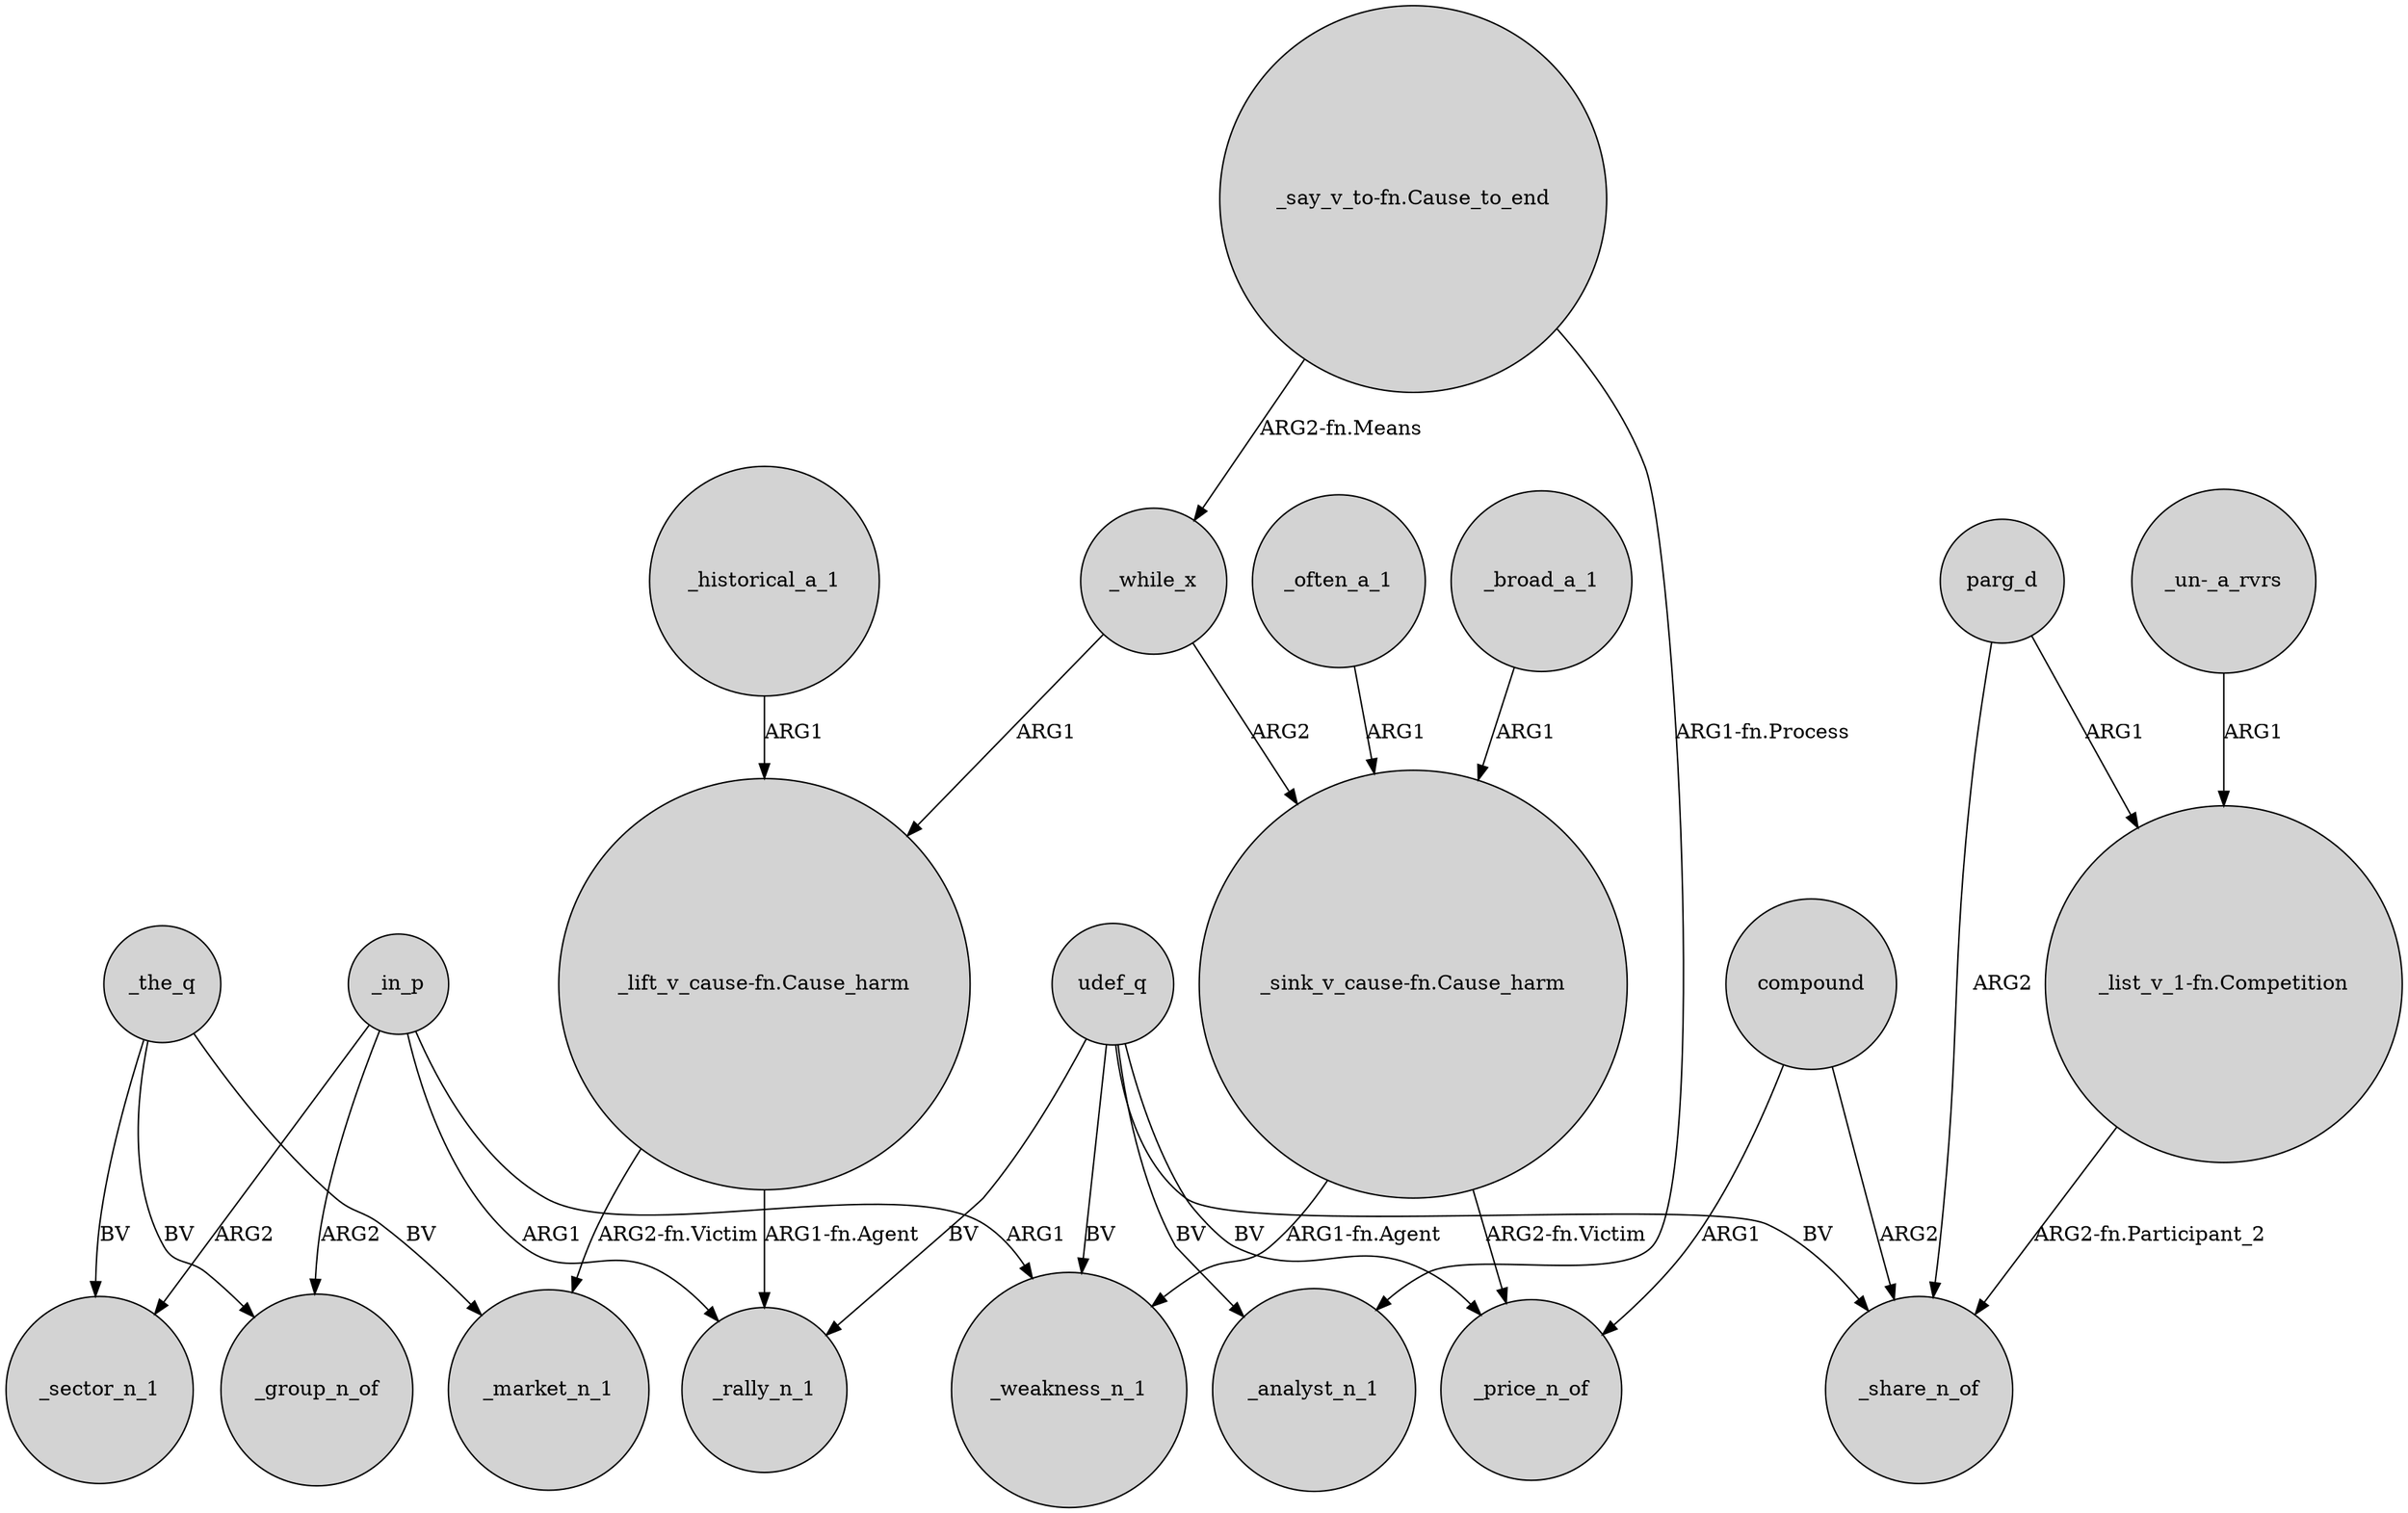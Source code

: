 digraph {
	node [shape=circle style=filled]
	_the_q -> _sector_n_1 [label=BV]
	udef_q -> _analyst_n_1 [label=BV]
	_broad_a_1 -> "_sink_v_cause-fn.Cause_harm" [label=ARG1]
	"_sink_v_cause-fn.Cause_harm" -> _price_n_of [label="ARG2-fn.Victim"]
	_often_a_1 -> "_sink_v_cause-fn.Cause_harm" [label=ARG1]
	udef_q -> _price_n_of [label=BV]
	_in_p -> _weakness_n_1 [label=ARG1]
	_in_p -> _rally_n_1 [label=ARG1]
	"_lift_v_cause-fn.Cause_harm" -> _market_n_1 [label="ARG2-fn.Victim"]
	_the_q -> _market_n_1 [label=BV]
	udef_q -> _rally_n_1 [label=BV]
	"_lift_v_cause-fn.Cause_harm" -> _rally_n_1 [label="ARG1-fn.Agent"]
	udef_q -> _weakness_n_1 [label=BV]
	"_un-_a_rvrs" -> "_list_v_1-fn.Competition" [label=ARG1]
	parg_d -> "_list_v_1-fn.Competition" [label=ARG1]
	_while_x -> "_lift_v_cause-fn.Cause_harm" [label=ARG1]
	_in_p -> _sector_n_1 [label=ARG2]
	udef_q -> _share_n_of [label=BV]
	"_list_v_1-fn.Competition" -> _share_n_of [label="ARG2-fn.Participant_2"]
	_the_q -> _group_n_of [label=BV]
	_historical_a_1 -> "_lift_v_cause-fn.Cause_harm" [label=ARG1]
	compound -> _share_n_of [label=ARG2]
	_while_x -> "_sink_v_cause-fn.Cause_harm" [label=ARG2]
	_in_p -> _group_n_of [label=ARG2]
	parg_d -> _share_n_of [label=ARG2]
	"_say_v_to-fn.Cause_to_end" -> _while_x [label="ARG2-fn.Means"]
	compound -> _price_n_of [label=ARG1]
	"_sink_v_cause-fn.Cause_harm" -> _weakness_n_1 [label="ARG1-fn.Agent"]
	"_say_v_to-fn.Cause_to_end" -> _analyst_n_1 [label="ARG1-fn.Process"]
}

